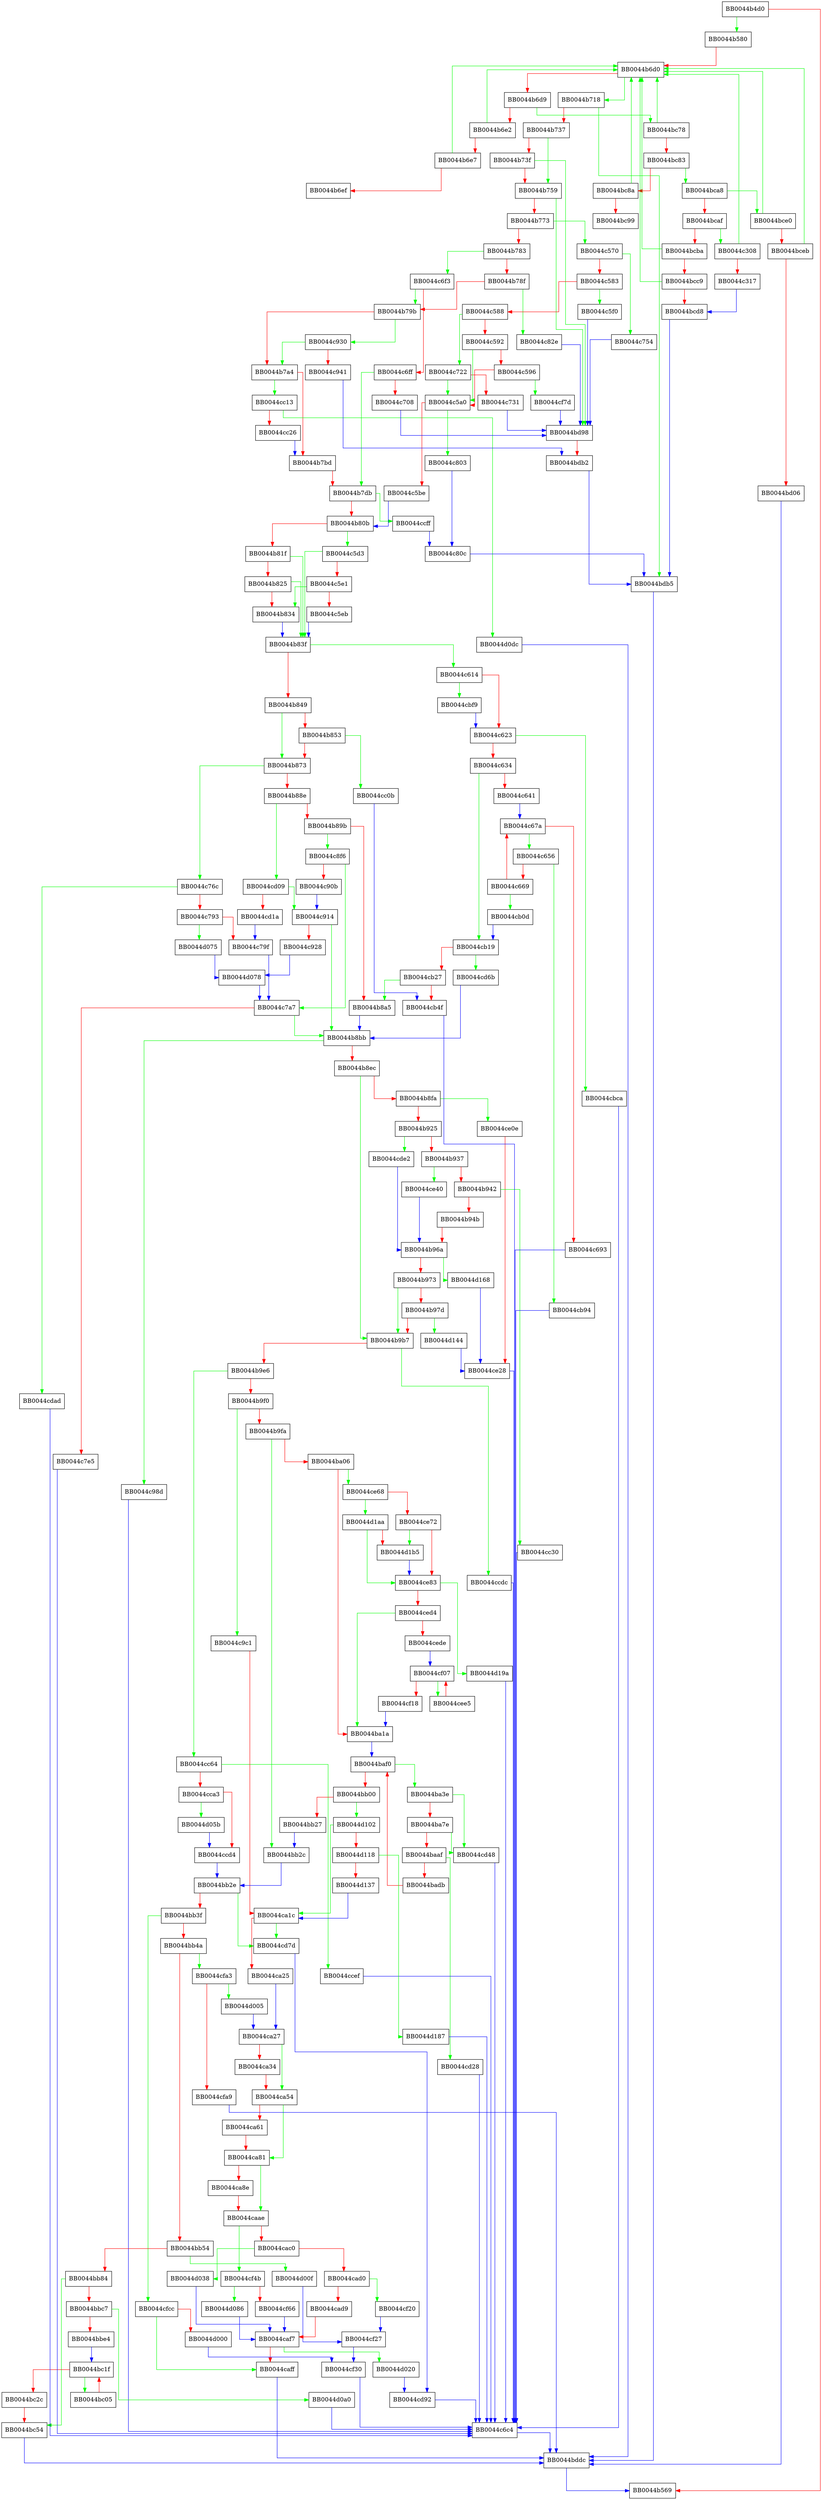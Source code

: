 digraph smime_main {
  node [shape="box"];
  graph [splines=ortho];
  BB0044b4d0 -> BB0044b580 [color="green"];
  BB0044b4d0 -> BB0044b569 [color="red"];
  BB0044b580 -> BB0044b6d0 [color="red"];
  BB0044b6d0 -> BB0044b718 [color="green"];
  BB0044b6d0 -> BB0044b6d9 [color="red"];
  BB0044b6d9 -> BB0044bc78 [color="green"];
  BB0044b6d9 -> BB0044b6e2 [color="red"];
  BB0044b6e2 -> BB0044b6d0 [color="green"];
  BB0044b6e2 -> BB0044b6e7 [color="red"];
  BB0044b6e7 -> BB0044b6d0 [color="green"];
  BB0044b6e7 -> BB0044b6ef [color="red"];
  BB0044b718 -> BB0044bdb5 [color="green"];
  BB0044b718 -> BB0044b737 [color="red"];
  BB0044b737 -> BB0044b759 [color="green"];
  BB0044b737 -> BB0044b73f [color="red"];
  BB0044b73f -> BB0044bd98 [color="green"];
  BB0044b73f -> BB0044b759 [color="red"];
  BB0044b759 -> BB0044bd98 [color="green"];
  BB0044b759 -> BB0044b773 [color="red"];
  BB0044b773 -> BB0044c570 [color="green"];
  BB0044b773 -> BB0044b783 [color="red"];
  BB0044b783 -> BB0044c6f3 [color="green"];
  BB0044b783 -> BB0044b78f [color="red"];
  BB0044b78f -> BB0044c82e [color="green"];
  BB0044b78f -> BB0044b79b [color="red"];
  BB0044b79b -> BB0044c930 [color="green"];
  BB0044b79b -> BB0044b7a4 [color="red"];
  BB0044b7a4 -> BB0044cc13 [color="green"];
  BB0044b7a4 -> BB0044b7bd [color="red"];
  BB0044b7bd -> BB0044b7db [color="red"];
  BB0044b7db -> BB0044ccff [color="green"];
  BB0044b7db -> BB0044b80b [color="red"];
  BB0044b80b -> BB0044c5d3 [color="green"];
  BB0044b80b -> BB0044b81f [color="red"];
  BB0044b81f -> BB0044b83f [color="green"];
  BB0044b81f -> BB0044b825 [color="red"];
  BB0044b825 -> BB0044b83f [color="green"];
  BB0044b825 -> BB0044b834 [color="red"];
  BB0044b834 -> BB0044b83f [color="blue"];
  BB0044b83f -> BB0044c614 [color="green"];
  BB0044b83f -> BB0044b849 [color="red"];
  BB0044b849 -> BB0044b873 [color="green"];
  BB0044b849 -> BB0044b853 [color="red"];
  BB0044b853 -> BB0044cc0b [color="green"];
  BB0044b853 -> BB0044b873 [color="red"];
  BB0044b873 -> BB0044c76c [color="green"];
  BB0044b873 -> BB0044b88e [color="red"];
  BB0044b88e -> BB0044cd09 [color="green"];
  BB0044b88e -> BB0044b89b [color="red"];
  BB0044b89b -> BB0044c8f6 [color="green"];
  BB0044b89b -> BB0044b8a5 [color="red"];
  BB0044b8a5 -> BB0044b8bb [color="blue"];
  BB0044b8bb -> BB0044c98d [color="green"];
  BB0044b8bb -> BB0044b8ec [color="red"];
  BB0044b8ec -> BB0044b9b7 [color="green"];
  BB0044b8ec -> BB0044b8fa [color="red"];
  BB0044b8fa -> BB0044ce0e [color="green"];
  BB0044b8fa -> BB0044b925 [color="red"];
  BB0044b925 -> BB0044cde2 [color="green"];
  BB0044b925 -> BB0044b937 [color="red"];
  BB0044b937 -> BB0044ce40 [color="green"];
  BB0044b937 -> BB0044b942 [color="red"];
  BB0044b942 -> BB0044cc30 [color="green"];
  BB0044b942 -> BB0044b94b [color="red"];
  BB0044b94b -> BB0044b96a [color="red"];
  BB0044b96a -> BB0044d168 [color="green"];
  BB0044b96a -> BB0044b973 [color="red"];
  BB0044b973 -> BB0044b9b7 [color="green"];
  BB0044b973 -> BB0044b97d [color="red"];
  BB0044b97d -> BB0044d144 [color="green"];
  BB0044b97d -> BB0044b9b7 [color="red"];
  BB0044b9b7 -> BB0044ccdc [color="green"];
  BB0044b9b7 -> BB0044b9e6 [color="red"];
  BB0044b9e6 -> BB0044cc64 [color="green"];
  BB0044b9e6 -> BB0044b9f0 [color="red"];
  BB0044b9f0 -> BB0044c9c1 [color="green"];
  BB0044b9f0 -> BB0044b9fa [color="red"];
  BB0044b9fa -> BB0044bb2c [color="green"];
  BB0044b9fa -> BB0044ba06 [color="red"];
  BB0044ba06 -> BB0044ce68 [color="green"];
  BB0044ba06 -> BB0044ba1a [color="red"];
  BB0044ba1a -> BB0044baf0 [color="blue"];
  BB0044ba3e -> BB0044cd48 [color="green"];
  BB0044ba3e -> BB0044ba7e [color="red"];
  BB0044ba7e -> BB0044cd48 [color="green"];
  BB0044ba7e -> BB0044baaf [color="red"];
  BB0044baaf -> BB0044cd28 [color="green"];
  BB0044baaf -> BB0044badb [color="red"];
  BB0044badb -> BB0044baf0 [color="red"];
  BB0044baf0 -> BB0044ba3e [color="green"];
  BB0044baf0 -> BB0044bb00 [color="red"];
  BB0044bb00 -> BB0044d102 [color="green"];
  BB0044bb00 -> BB0044bb27 [color="red"];
  BB0044bb27 -> BB0044bb2c [color="blue"];
  BB0044bb2c -> BB0044bb2e [color="blue"];
  BB0044bb2e -> BB0044cd7d [color="green"];
  BB0044bb2e -> BB0044bb3f [color="red"];
  BB0044bb3f -> BB0044cfcc [color="green"];
  BB0044bb3f -> BB0044bb4a [color="red"];
  BB0044bb4a -> BB0044cfa3 [color="green"];
  BB0044bb4a -> BB0044bb54 [color="red"];
  BB0044bb54 -> BB0044d00f [color="green"];
  BB0044bb54 -> BB0044bb84 [color="red"];
  BB0044bb84 -> BB0044bc54 [color="green"];
  BB0044bb84 -> BB0044bbc7 [color="red"];
  BB0044bbc7 -> BB0044d0a0 [color="green"];
  BB0044bbc7 -> BB0044bbe4 [color="red"];
  BB0044bbe4 -> BB0044bc1f [color="blue"];
  BB0044bc05 -> BB0044bc1f [color="red"];
  BB0044bc1f -> BB0044bc05 [color="green"];
  BB0044bc1f -> BB0044bc2c [color="red"];
  BB0044bc2c -> BB0044bc54 [color="red"];
  BB0044bc54 -> BB0044bddc [color="blue"];
  BB0044bc78 -> BB0044b6d0 [color="green"];
  BB0044bc78 -> BB0044bc83 [color="red"];
  BB0044bc83 -> BB0044bca8 [color="green"];
  BB0044bc83 -> BB0044bc8a [color="red"];
  BB0044bc8a -> BB0044b6d0 [color="green"];
  BB0044bc8a -> BB0044bc99 [color="red"];
  BB0044bca8 -> BB0044bce0 [color="green"];
  BB0044bca8 -> BB0044bcaf [color="red"];
  BB0044bcaf -> BB0044c308 [color="green"];
  BB0044bcaf -> BB0044bcba [color="red"];
  BB0044bcba -> BB0044b6d0 [color="green"];
  BB0044bcba -> BB0044bcc9 [color="red"];
  BB0044bcc9 -> BB0044b6d0 [color="green"];
  BB0044bcc9 -> BB0044bcd8 [color="red"];
  BB0044bcd8 -> BB0044bdb5 [color="blue"];
  BB0044bce0 -> BB0044b6d0 [color="green"];
  BB0044bce0 -> BB0044bceb [color="red"];
  BB0044bceb -> BB0044b6d0 [color="green"];
  BB0044bceb -> BB0044bd06 [color="red"];
  BB0044bd06 -> BB0044bddc [color="blue"];
  BB0044bd98 -> BB0044bdb2 [color="red"];
  BB0044bdb2 -> BB0044bdb5 [color="blue"];
  BB0044bdb5 -> BB0044bddc [color="blue"];
  BB0044bddc -> BB0044b569 [color="blue"];
  BB0044c308 -> BB0044b6d0 [color="green"];
  BB0044c308 -> BB0044c317 [color="red"];
  BB0044c317 -> BB0044bcd8 [color="blue"];
  BB0044c570 -> BB0044c754 [color="green"];
  BB0044c570 -> BB0044c583 [color="red"];
  BB0044c583 -> BB0044c5f0 [color="green"];
  BB0044c583 -> BB0044c588 [color="red"];
  BB0044c588 -> BB0044c722 [color="green"];
  BB0044c588 -> BB0044c592 [color="red"];
  BB0044c592 -> BB0044c5a0 [color="green"];
  BB0044c592 -> BB0044c596 [color="red"];
  BB0044c596 -> BB0044cf7d [color="green"];
  BB0044c596 -> BB0044c5a0 [color="red"];
  BB0044c5a0 -> BB0044c803 [color="green"];
  BB0044c5a0 -> BB0044c5be [color="red"];
  BB0044c5be -> BB0044b80b [color="blue"];
  BB0044c5d3 -> BB0044b83f [color="green"];
  BB0044c5d3 -> BB0044c5e1 [color="red"];
  BB0044c5e1 -> BB0044b834 [color="green"];
  BB0044c5e1 -> BB0044c5eb [color="red"];
  BB0044c5eb -> BB0044b83f [color="blue"];
  BB0044c5f0 -> BB0044bd98 [color="blue"];
  BB0044c614 -> BB0044cbf9 [color="green"];
  BB0044c614 -> BB0044c623 [color="red"];
  BB0044c623 -> BB0044cbca [color="green"];
  BB0044c623 -> BB0044c634 [color="red"];
  BB0044c634 -> BB0044cb19 [color="green"];
  BB0044c634 -> BB0044c641 [color="red"];
  BB0044c641 -> BB0044c67a [color="blue"];
  BB0044c656 -> BB0044cb94 [color="green"];
  BB0044c656 -> BB0044c669 [color="red"];
  BB0044c669 -> BB0044cb0d [color="green"];
  BB0044c669 -> BB0044c67a [color="red"];
  BB0044c67a -> BB0044c656 [color="green"];
  BB0044c67a -> BB0044c693 [color="red"];
  BB0044c693 -> BB0044c6c4 [color="blue"];
  BB0044c6c4 -> BB0044bddc [color="blue"];
  BB0044c6f3 -> BB0044b79b [color="green"];
  BB0044c6f3 -> BB0044c6ff [color="red"];
  BB0044c6ff -> BB0044b7db [color="green"];
  BB0044c6ff -> BB0044c708 [color="red"];
  BB0044c708 -> BB0044bd98 [color="blue"];
  BB0044c722 -> BB0044c5a0 [color="green"];
  BB0044c722 -> BB0044c731 [color="red"];
  BB0044c731 -> BB0044bd98 [color="blue"];
  BB0044c754 -> BB0044bd98 [color="blue"];
  BB0044c76c -> BB0044cdad [color="green"];
  BB0044c76c -> BB0044c793 [color="red"];
  BB0044c793 -> BB0044d075 [color="green"];
  BB0044c793 -> BB0044c79f [color="red"];
  BB0044c79f -> BB0044c7a7 [color="blue"];
  BB0044c7a7 -> BB0044b8bb [color="green"];
  BB0044c7a7 -> BB0044c7e5 [color="red"];
  BB0044c7e5 -> BB0044c6c4 [color="blue"];
  BB0044c803 -> BB0044c80c [color="blue"];
  BB0044c80c -> BB0044bdb5 [color="blue"];
  BB0044c82e -> BB0044bd98 [color="blue"];
  BB0044c8f6 -> BB0044c7a7 [color="green"];
  BB0044c8f6 -> BB0044c90b [color="red"];
  BB0044c90b -> BB0044c914 [color="blue"];
  BB0044c914 -> BB0044b8bb [color="green"];
  BB0044c914 -> BB0044c928 [color="red"];
  BB0044c928 -> BB0044d078 [color="blue"];
  BB0044c930 -> BB0044b7a4 [color="green"];
  BB0044c930 -> BB0044c941 [color="red"];
  BB0044c941 -> BB0044bdb2 [color="blue"];
  BB0044c98d -> BB0044c6c4 [color="blue"];
  BB0044c9c1 -> BB0044ca1c [color="red"];
  BB0044ca1c -> BB0044cd7d [color="green"];
  BB0044ca1c -> BB0044ca25 [color="red"];
  BB0044ca25 -> BB0044ca27 [color="blue"];
  BB0044ca27 -> BB0044ca54 [color="green"];
  BB0044ca27 -> BB0044ca34 [color="red"];
  BB0044ca34 -> BB0044ca54 [color="red"];
  BB0044ca54 -> BB0044ca81 [color="green"];
  BB0044ca54 -> BB0044ca61 [color="red"];
  BB0044ca61 -> BB0044ca81 [color="red"];
  BB0044ca81 -> BB0044caae [color="green"];
  BB0044ca81 -> BB0044ca8e [color="red"];
  BB0044ca8e -> BB0044caae [color="red"];
  BB0044caae -> BB0044cf4b [color="green"];
  BB0044caae -> BB0044cac0 [color="red"];
  BB0044cac0 -> BB0044d038 [color="green"];
  BB0044cac0 -> BB0044cad0 [color="red"];
  BB0044cad0 -> BB0044cf20 [color="green"];
  BB0044cad0 -> BB0044cad9 [color="red"];
  BB0044cad9 -> BB0044caf7 [color="red"];
  BB0044caf7 -> BB0044d020 [color="green"];
  BB0044caf7 -> BB0044caff [color="red"];
  BB0044caff -> BB0044bddc [color="blue"];
  BB0044cb0d -> BB0044cb19 [color="blue"];
  BB0044cb19 -> BB0044cd6b [color="green"];
  BB0044cb19 -> BB0044cb27 [color="red"];
  BB0044cb27 -> BB0044b8a5 [color="green"];
  BB0044cb27 -> BB0044cb4f [color="red"];
  BB0044cb4f -> BB0044c6c4 [color="blue"];
  BB0044cb94 -> BB0044c6c4 [color="blue"];
  BB0044cbca -> BB0044c6c4 [color="blue"];
  BB0044cbf9 -> BB0044c623 [color="blue"];
  BB0044cc0b -> BB0044cb4f [color="blue"];
  BB0044cc13 -> BB0044d0dc [color="green"];
  BB0044cc13 -> BB0044cc26 [color="red"];
  BB0044cc26 -> BB0044b7bd [color="blue"];
  BB0044cc30 -> BB0044c6c4 [color="blue"];
  BB0044cc64 -> BB0044ccef [color="green"];
  BB0044cc64 -> BB0044cca3 [color="red"];
  BB0044cca3 -> BB0044d05b [color="green"];
  BB0044cca3 -> BB0044ccd4 [color="red"];
  BB0044ccd4 -> BB0044bb2e [color="blue"];
  BB0044ccdc -> BB0044c6c4 [color="blue"];
  BB0044ccef -> BB0044c6c4 [color="blue"];
  BB0044ccff -> BB0044c80c [color="blue"];
  BB0044cd09 -> BB0044c914 [color="green"];
  BB0044cd09 -> BB0044cd1a [color="red"];
  BB0044cd1a -> BB0044c79f [color="blue"];
  BB0044cd28 -> BB0044c6c4 [color="blue"];
  BB0044cd48 -> BB0044c6c4 [color="blue"];
  BB0044cd6b -> BB0044b8bb [color="blue"];
  BB0044cd7d -> BB0044cd92 [color="blue"];
  BB0044cd92 -> BB0044c6c4 [color="blue"];
  BB0044cdad -> BB0044c6c4 [color="blue"];
  BB0044cde2 -> BB0044b96a [color="blue"];
  BB0044ce0e -> BB0044ce28 [color="red"];
  BB0044ce28 -> BB0044c6c4 [color="blue"];
  BB0044ce40 -> BB0044b96a [color="blue"];
  BB0044ce68 -> BB0044d1aa [color="green"];
  BB0044ce68 -> BB0044ce72 [color="red"];
  BB0044ce72 -> BB0044d1b5 [color="green"];
  BB0044ce72 -> BB0044ce83 [color="red"];
  BB0044ce83 -> BB0044d19a [color="green"];
  BB0044ce83 -> BB0044ced4 [color="red"];
  BB0044ced4 -> BB0044ba1a [color="green"];
  BB0044ced4 -> BB0044cede [color="red"];
  BB0044cede -> BB0044cf07 [color="blue"];
  BB0044cee5 -> BB0044cf07 [color="red"];
  BB0044cf07 -> BB0044cee5 [color="green"];
  BB0044cf07 -> BB0044cf18 [color="red"];
  BB0044cf18 -> BB0044ba1a [color="blue"];
  BB0044cf20 -> BB0044cf27 [color="blue"];
  BB0044cf27 -> BB0044cf30 [color="blue"];
  BB0044cf30 -> BB0044c6c4 [color="blue"];
  BB0044cf4b -> BB0044d086 [color="green"];
  BB0044cf4b -> BB0044cf66 [color="red"];
  BB0044cf66 -> BB0044caf7 [color="blue"];
  BB0044cf7d -> BB0044bd98 [color="blue"];
  BB0044cfa3 -> BB0044d005 [color="green"];
  BB0044cfa3 -> BB0044cfa9 [color="red"];
  BB0044cfa9 -> BB0044bddc [color="blue"];
  BB0044cfcc -> BB0044caff [color="green"];
  BB0044cfcc -> BB0044d000 [color="red"];
  BB0044d000 -> BB0044cf30 [color="blue"];
  BB0044d005 -> BB0044ca27 [color="blue"];
  BB0044d00f -> BB0044cf27 [color="blue"];
  BB0044d020 -> BB0044cd92 [color="blue"];
  BB0044d038 -> BB0044caf7 [color="blue"];
  BB0044d05b -> BB0044ccd4 [color="blue"];
  BB0044d075 -> BB0044d078 [color="blue"];
  BB0044d078 -> BB0044c7a7 [color="blue"];
  BB0044d086 -> BB0044caf7 [color="blue"];
  BB0044d0a0 -> BB0044c6c4 [color="blue"];
  BB0044d0dc -> BB0044bddc [color="blue"];
  BB0044d102 -> BB0044ca1c [color="green"];
  BB0044d102 -> BB0044d118 [color="red"];
  BB0044d118 -> BB0044d187 [color="green"];
  BB0044d118 -> BB0044d137 [color="red"];
  BB0044d137 -> BB0044ca1c [color="blue"];
  BB0044d144 -> BB0044ce28 [color="blue"];
  BB0044d168 -> BB0044ce28 [color="blue"];
  BB0044d187 -> BB0044c6c4 [color="blue"];
  BB0044d19a -> BB0044c6c4 [color="blue"];
  BB0044d1aa -> BB0044ce83 [color="green"];
  BB0044d1aa -> BB0044d1b5 [color="red"];
  BB0044d1b5 -> BB0044ce83 [color="blue"];
}
